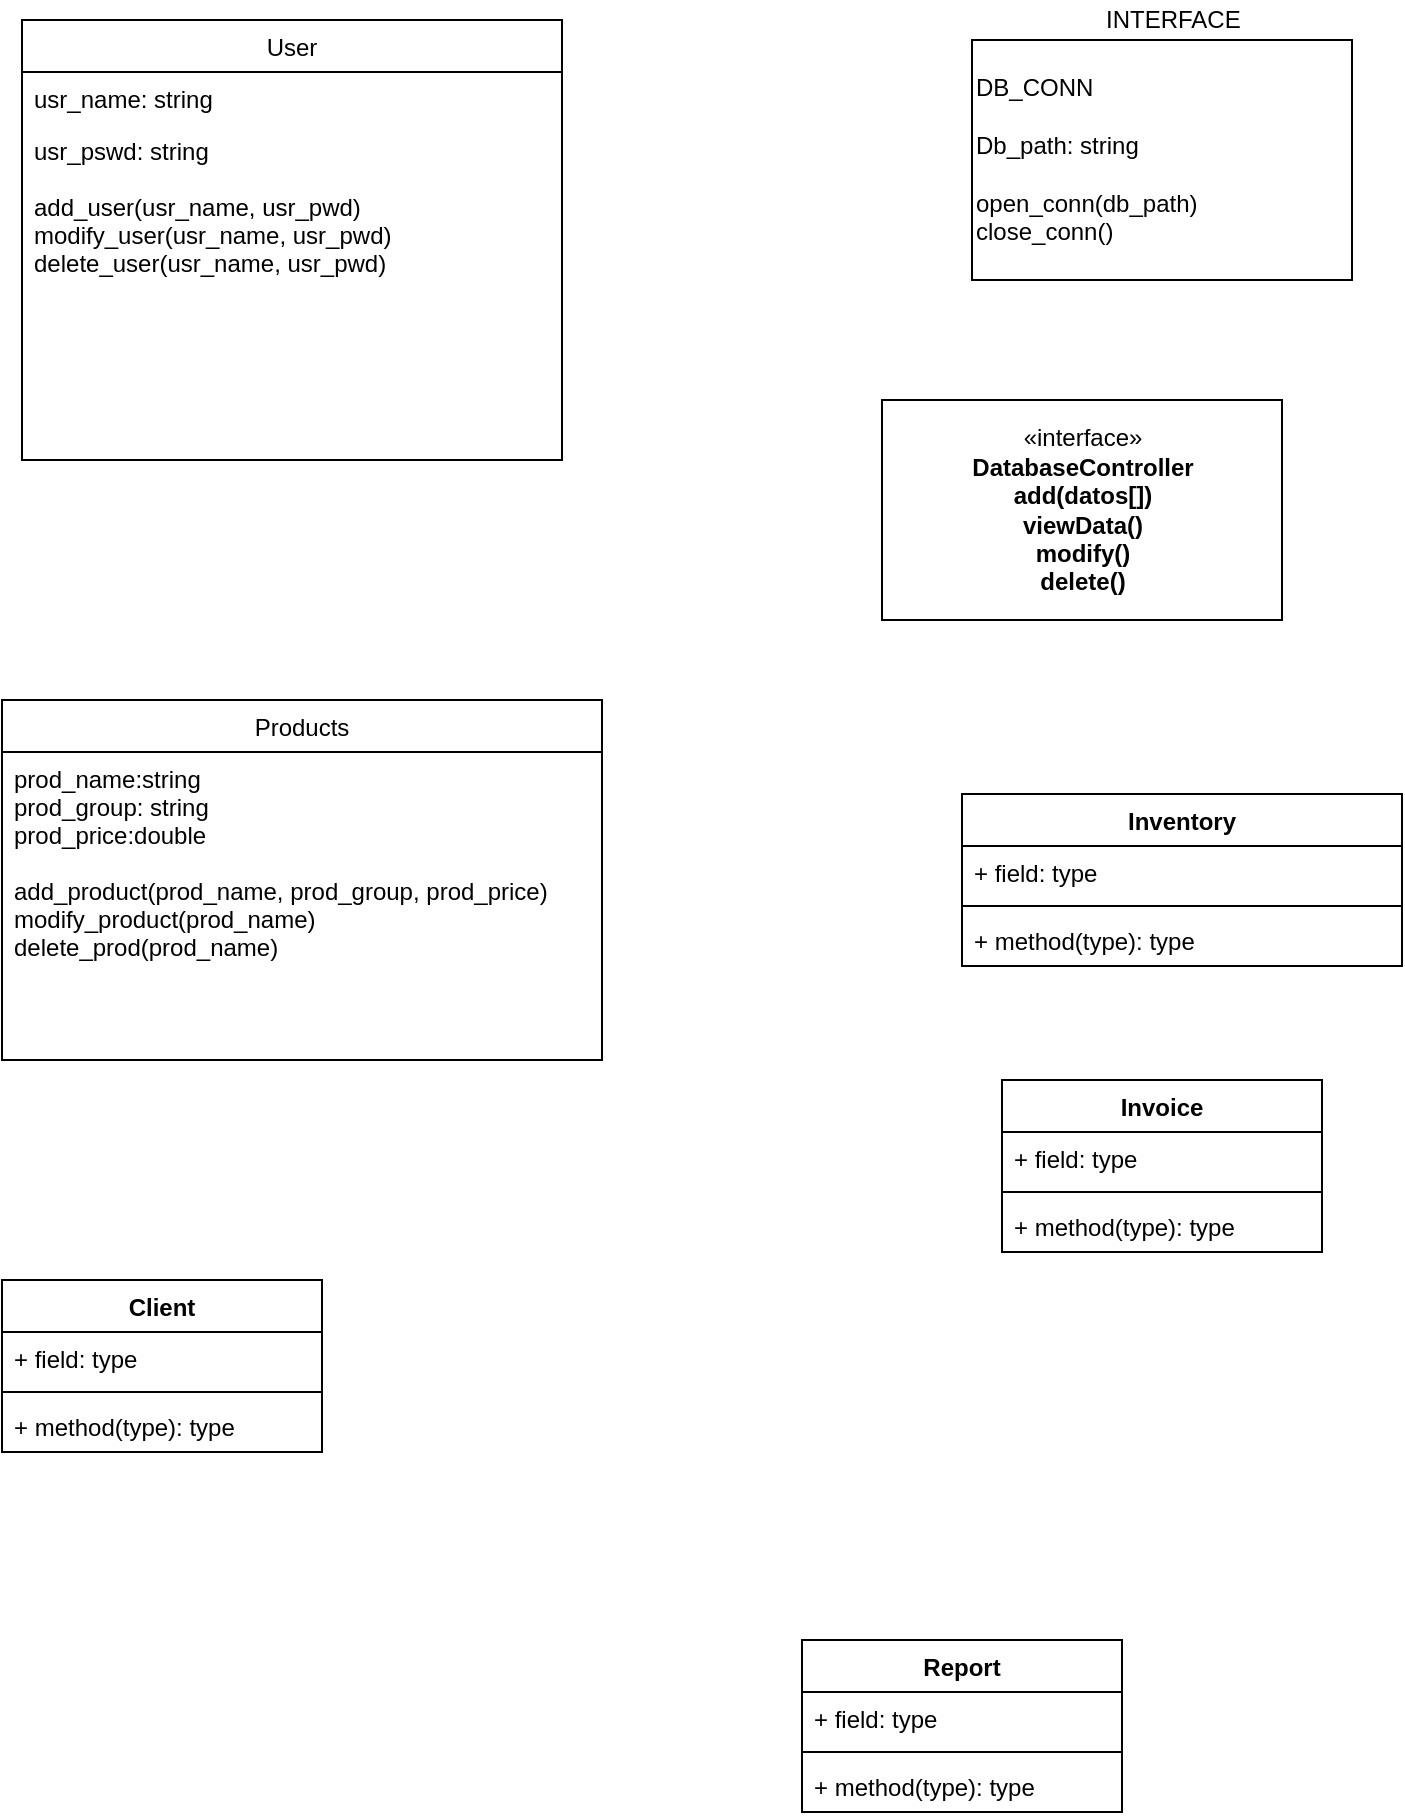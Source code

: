 <mxfile version="12.1.1" type="github" pages="1">
  <diagram id="_B-rapGJX0oJ3r_AkMpJ" name="Page-1">
    <mxGraphModel dx="1422" dy="828" grid="1" gridSize="10" guides="1" tooltips="1" connect="1" arrows="1" fold="1" page="1" pageScale="1" pageWidth="827" pageHeight="1169" math="0" shadow="0">
      <root>
        <mxCell id="0"/>
        <mxCell id="1" parent="0"/>
        <mxCell id="S_RNtyOSu3HvA07n7BU3-1" value="&lt;div style=&quot;text-align: justify&quot;&gt;&lt;span&gt;DB_CONN&lt;/span&gt;&lt;/div&gt;&lt;div style=&quot;text-align: justify&quot;&gt;&lt;br&gt;&lt;/div&gt;&lt;div style=&quot;text-align: justify&quot;&gt;&lt;span&gt;Db_path: string&lt;/span&gt;&lt;/div&gt;&lt;div style=&quot;text-align: justify&quot;&gt;&lt;br&gt;&lt;/div&gt;&lt;div style=&quot;text-align: justify&quot;&gt;open_conn(db_path)&lt;/div&gt;&lt;div style=&quot;text-align: justify&quot;&gt;close_conn()&lt;/div&gt;" style="html=1;align=left;" parent="1" vertex="1">
          <mxGeometry x="525" y="60" width="190" height="120" as="geometry"/>
        </mxCell>
        <mxCell id="S_RNtyOSu3HvA07n7BU3-2" value="User" style="swimlane;fontStyle=0;childLayout=stackLayout;horizontal=1;startSize=26;fillColor=none;horizontalStack=0;resizeParent=1;resizeParentMax=0;resizeLast=0;collapsible=1;marginBottom=0;" parent="1" vertex="1">
          <mxGeometry x="50" y="50" width="270" height="220" as="geometry"/>
        </mxCell>
        <mxCell id="S_RNtyOSu3HvA07n7BU3-3" value="usr_name: string" style="text;strokeColor=none;fillColor=none;align=left;verticalAlign=top;spacingLeft=4;spacingRight=4;overflow=hidden;rotatable=0;points=[[0,0.5],[1,0.5]];portConstraint=eastwest;" parent="S_RNtyOSu3HvA07n7BU3-2" vertex="1">
          <mxGeometry y="26" width="270" height="26" as="geometry"/>
        </mxCell>
        <mxCell id="S_RNtyOSu3HvA07n7BU3-4" value="usr_pswd: string&#xa;&#xa;add_user(usr_name, usr_pwd)&#xa;modify_user(usr_name, usr_pwd)&#xa;delete_user(usr_name, usr_pwd)" style="text;strokeColor=none;fillColor=none;align=left;verticalAlign=top;spacingLeft=4;spacingRight=4;overflow=hidden;rotatable=0;points=[[0,0.5],[1,0.5]];portConstraint=eastwest;" parent="S_RNtyOSu3HvA07n7BU3-2" vertex="1">
          <mxGeometry y="52" width="270" height="168" as="geometry"/>
        </mxCell>
        <mxCell id="S_RNtyOSu3HvA07n7BU3-6" value="Products" style="swimlane;fontStyle=0;childLayout=stackLayout;horizontal=1;startSize=26;fillColor=none;horizontalStack=0;resizeParent=1;resizeParentMax=0;resizeLast=0;collapsible=1;marginBottom=0;" parent="1" vertex="1">
          <mxGeometry x="40" y="390" width="300" height="180" as="geometry"/>
        </mxCell>
        <mxCell id="S_RNtyOSu3HvA07n7BU3-8" value="prod_name:string&#xa;prod_group: string&#xa;prod_price:double&#xa;&#xa;add_product(prod_name, prod_group, prod_price)&#xa;modify_product(prod_name)&#xa;delete_prod(prod_name)&#xa;" style="text;strokeColor=none;fillColor=none;align=left;verticalAlign=top;spacingLeft=4;spacingRight=4;overflow=hidden;rotatable=0;points=[[0,0.5],[1,0.5]];portConstraint=eastwest;" parent="S_RNtyOSu3HvA07n7BU3-6" vertex="1">
          <mxGeometry y="26" width="300" height="154" as="geometry"/>
        </mxCell>
        <mxCell id="S_RNtyOSu3HvA07n7BU3-10" value="INTERFACE" style="text;html=1;resizable=0;points=[];autosize=1;align=left;verticalAlign=top;spacingTop=-4;" parent="1" vertex="1">
          <mxGeometry x="590" y="40" width="80" height="20" as="geometry"/>
        </mxCell>
        <mxCell id="S_RNtyOSu3HvA07n7BU3-11" value="Inventory" style="swimlane;fontStyle=1;align=center;verticalAlign=top;childLayout=stackLayout;horizontal=1;startSize=26;horizontalStack=0;resizeParent=1;resizeParentMax=0;resizeLast=0;collapsible=1;marginBottom=0;" parent="1" vertex="1">
          <mxGeometry x="520" y="437" width="220" height="86" as="geometry"/>
        </mxCell>
        <mxCell id="S_RNtyOSu3HvA07n7BU3-12" value="+ field: type" style="text;strokeColor=none;fillColor=none;align=left;verticalAlign=top;spacingLeft=4;spacingRight=4;overflow=hidden;rotatable=0;points=[[0,0.5],[1,0.5]];portConstraint=eastwest;" parent="S_RNtyOSu3HvA07n7BU3-11" vertex="1">
          <mxGeometry y="26" width="220" height="26" as="geometry"/>
        </mxCell>
        <mxCell id="S_RNtyOSu3HvA07n7BU3-13" value="" style="line;strokeWidth=1;fillColor=none;align=left;verticalAlign=middle;spacingTop=-1;spacingLeft=3;spacingRight=3;rotatable=0;labelPosition=right;points=[];portConstraint=eastwest;" parent="S_RNtyOSu3HvA07n7BU3-11" vertex="1">
          <mxGeometry y="52" width="220" height="8" as="geometry"/>
        </mxCell>
        <mxCell id="S_RNtyOSu3HvA07n7BU3-14" value="+ method(type): type" style="text;strokeColor=none;fillColor=none;align=left;verticalAlign=top;spacingLeft=4;spacingRight=4;overflow=hidden;rotatable=0;points=[[0,0.5],[1,0.5]];portConstraint=eastwest;" parent="S_RNtyOSu3HvA07n7BU3-11" vertex="1">
          <mxGeometry y="60" width="220" height="26" as="geometry"/>
        </mxCell>
        <mxCell id="S_RNtyOSu3HvA07n7BU3-15" value="Invoice" style="swimlane;fontStyle=1;align=center;verticalAlign=top;childLayout=stackLayout;horizontal=1;startSize=26;horizontalStack=0;resizeParent=1;resizeParentMax=0;resizeLast=0;collapsible=1;marginBottom=0;" parent="1" vertex="1">
          <mxGeometry x="540" y="580" width="160" height="86" as="geometry"/>
        </mxCell>
        <mxCell id="S_RNtyOSu3HvA07n7BU3-16" value="+ field: type" style="text;strokeColor=none;fillColor=none;align=left;verticalAlign=top;spacingLeft=4;spacingRight=4;overflow=hidden;rotatable=0;points=[[0,0.5],[1,0.5]];portConstraint=eastwest;" parent="S_RNtyOSu3HvA07n7BU3-15" vertex="1">
          <mxGeometry y="26" width="160" height="26" as="geometry"/>
        </mxCell>
        <mxCell id="S_RNtyOSu3HvA07n7BU3-17" value="" style="line;strokeWidth=1;fillColor=none;align=left;verticalAlign=middle;spacingTop=-1;spacingLeft=3;spacingRight=3;rotatable=0;labelPosition=right;points=[];portConstraint=eastwest;" parent="S_RNtyOSu3HvA07n7BU3-15" vertex="1">
          <mxGeometry y="52" width="160" height="8" as="geometry"/>
        </mxCell>
        <mxCell id="S_RNtyOSu3HvA07n7BU3-18" value="+ method(type): type" style="text;strokeColor=none;fillColor=none;align=left;verticalAlign=top;spacingLeft=4;spacingRight=4;overflow=hidden;rotatable=0;points=[[0,0.5],[1,0.5]];portConstraint=eastwest;" parent="S_RNtyOSu3HvA07n7BU3-15" vertex="1">
          <mxGeometry y="60" width="160" height="26" as="geometry"/>
        </mxCell>
        <mxCell id="S_RNtyOSu3HvA07n7BU3-19" value="Client" style="swimlane;fontStyle=1;align=center;verticalAlign=top;childLayout=stackLayout;horizontal=1;startSize=26;horizontalStack=0;resizeParent=1;resizeParentMax=0;resizeLast=0;collapsible=1;marginBottom=0;" parent="1" vertex="1">
          <mxGeometry x="40" y="680" width="160" height="86" as="geometry"/>
        </mxCell>
        <mxCell id="S_RNtyOSu3HvA07n7BU3-20" value="+ field: type" style="text;strokeColor=none;fillColor=none;align=left;verticalAlign=top;spacingLeft=4;spacingRight=4;overflow=hidden;rotatable=0;points=[[0,0.5],[1,0.5]];portConstraint=eastwest;" parent="S_RNtyOSu3HvA07n7BU3-19" vertex="1">
          <mxGeometry y="26" width="160" height="26" as="geometry"/>
        </mxCell>
        <mxCell id="S_RNtyOSu3HvA07n7BU3-21" value="" style="line;strokeWidth=1;fillColor=none;align=left;verticalAlign=middle;spacingTop=-1;spacingLeft=3;spacingRight=3;rotatable=0;labelPosition=right;points=[];portConstraint=eastwest;" parent="S_RNtyOSu3HvA07n7BU3-19" vertex="1">
          <mxGeometry y="52" width="160" height="8" as="geometry"/>
        </mxCell>
        <mxCell id="S_RNtyOSu3HvA07n7BU3-22" value="+ method(type): type" style="text;strokeColor=none;fillColor=none;align=left;verticalAlign=top;spacingLeft=4;spacingRight=4;overflow=hidden;rotatable=0;points=[[0,0.5],[1,0.5]];portConstraint=eastwest;" parent="S_RNtyOSu3HvA07n7BU3-19" vertex="1">
          <mxGeometry y="60" width="160" height="26" as="geometry"/>
        </mxCell>
        <mxCell id="S_RNtyOSu3HvA07n7BU3-23" value="Report" style="swimlane;fontStyle=1;align=center;verticalAlign=top;childLayout=stackLayout;horizontal=1;startSize=26;horizontalStack=0;resizeParent=1;resizeParentMax=0;resizeLast=0;collapsible=1;marginBottom=0;" parent="1" vertex="1">
          <mxGeometry x="440" y="860" width="160" height="86" as="geometry"/>
        </mxCell>
        <mxCell id="S_RNtyOSu3HvA07n7BU3-24" value="+ field: type" style="text;strokeColor=none;fillColor=none;align=left;verticalAlign=top;spacingLeft=4;spacingRight=4;overflow=hidden;rotatable=0;points=[[0,0.5],[1,0.5]];portConstraint=eastwest;" parent="S_RNtyOSu3HvA07n7BU3-23" vertex="1">
          <mxGeometry y="26" width="160" height="26" as="geometry"/>
        </mxCell>
        <mxCell id="S_RNtyOSu3HvA07n7BU3-25" value="" style="line;strokeWidth=1;fillColor=none;align=left;verticalAlign=middle;spacingTop=-1;spacingLeft=3;spacingRight=3;rotatable=0;labelPosition=right;points=[];portConstraint=eastwest;" parent="S_RNtyOSu3HvA07n7BU3-23" vertex="1">
          <mxGeometry y="52" width="160" height="8" as="geometry"/>
        </mxCell>
        <mxCell id="S_RNtyOSu3HvA07n7BU3-26" value="+ method(type): type" style="text;strokeColor=none;fillColor=none;align=left;verticalAlign=top;spacingLeft=4;spacingRight=4;overflow=hidden;rotatable=0;points=[[0,0.5],[1,0.5]];portConstraint=eastwest;" parent="S_RNtyOSu3HvA07n7BU3-23" vertex="1">
          <mxGeometry y="60" width="160" height="26" as="geometry"/>
        </mxCell>
        <mxCell id="7whc1824BE1-QdhDYLkl-1" value="«interface»&lt;br&gt;&lt;b&gt;DatabaseController&lt;br&gt;add(datos[])&lt;br&gt;viewData()&lt;br&gt;modify()&lt;br&gt;delete()&lt;br&gt;&lt;/b&gt;" style="html=1;" vertex="1" parent="1">
          <mxGeometry x="480" y="240" width="200" height="110" as="geometry"/>
        </mxCell>
      </root>
    </mxGraphModel>
  </diagram>
</mxfile>
